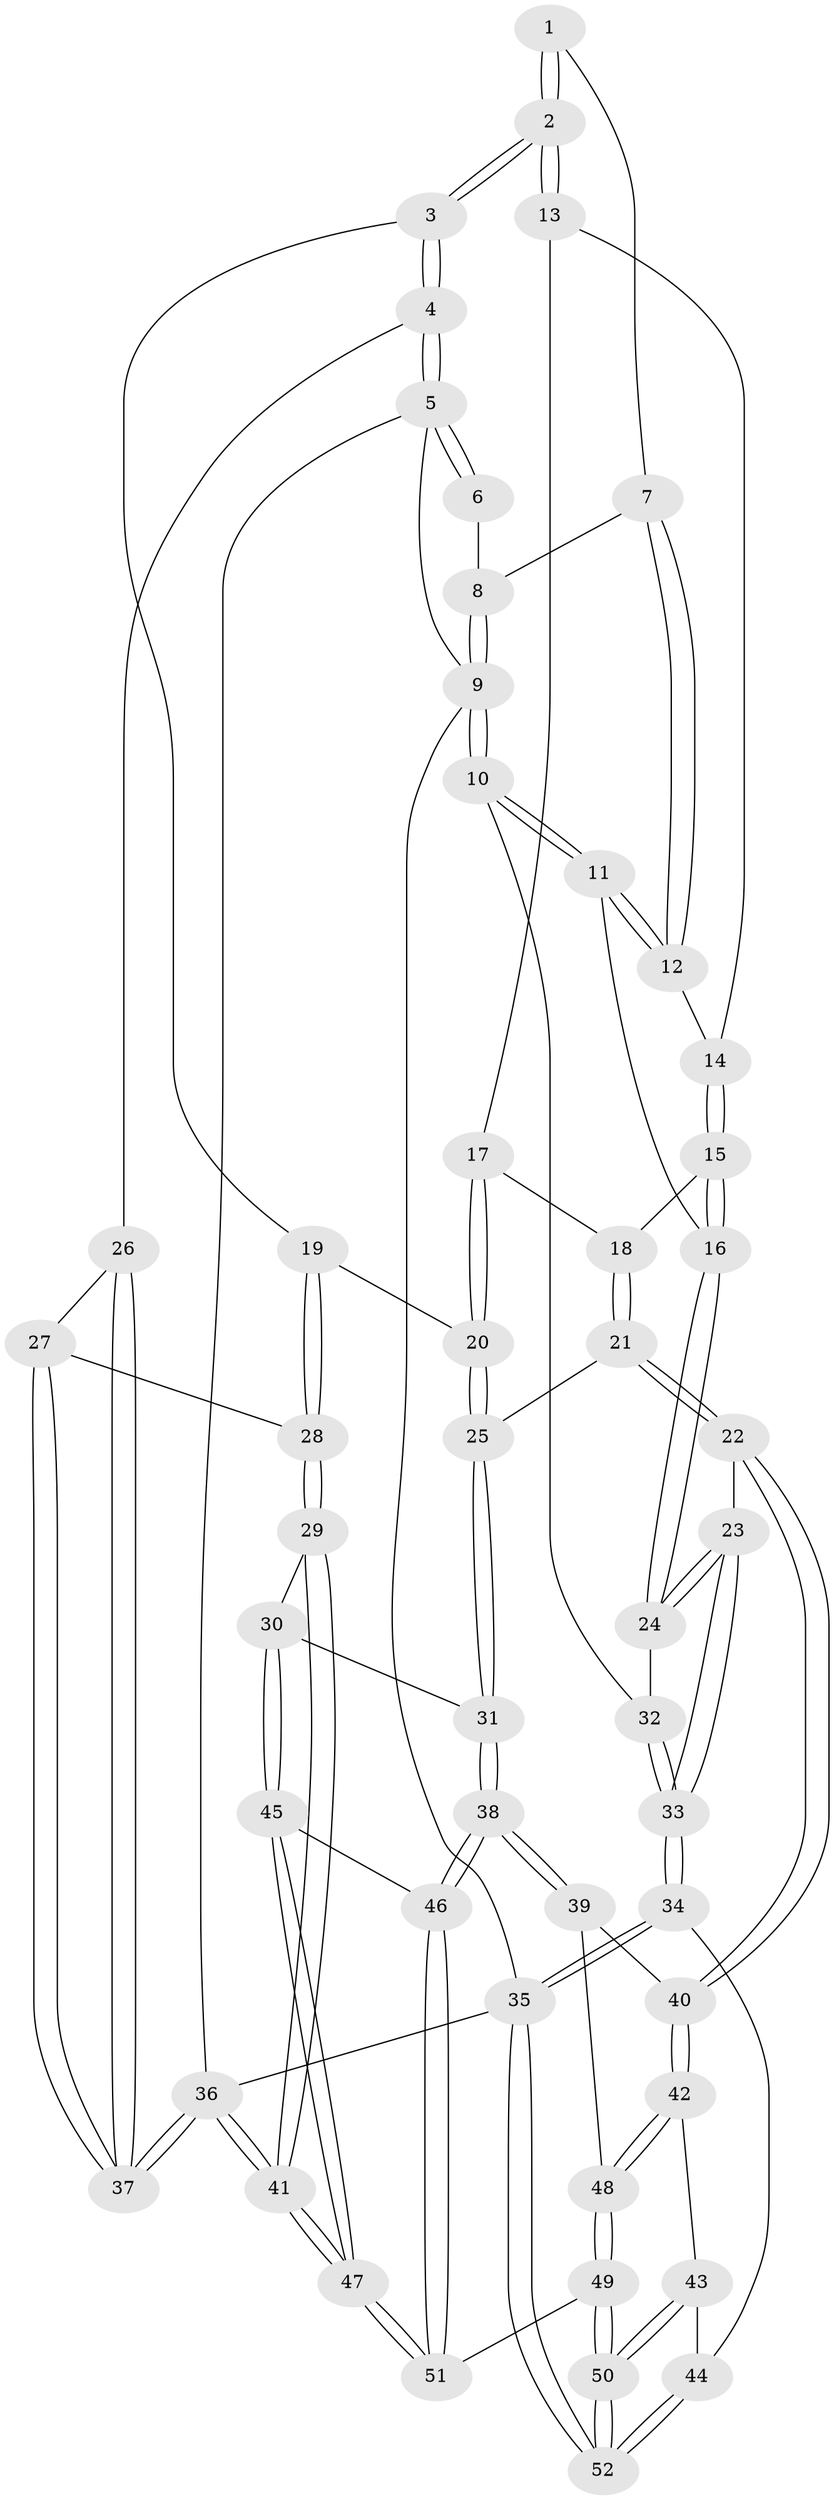 // Generated by graph-tools (version 1.1) at 2025/11/02/27/25 16:11:52]
// undirected, 52 vertices, 127 edges
graph export_dot {
graph [start="1"]
  node [color=gray90,style=filled];
  1 [pos="+0.6591655790190895+0.08456158141072072"];
  2 [pos="+0.7076640571036307+0.18377002335198017"];
  3 [pos="+0.7905976629153054+0.23790065862034862"];
  4 [pos="+1+0.2277782351150496"];
  5 [pos="+1+0"];
  6 [pos="+0.6488512693584737+0"];
  7 [pos="+0.29636276838959325+0"];
  8 [pos="+0.29664459017980044+0"];
  9 [pos="+0+0"];
  10 [pos="+0+0.261975814010019"];
  11 [pos="+0+0.24226179979377088"];
  12 [pos="+0.29270421600746804+0"];
  13 [pos="+0.6124346386810109+0.18310891032583662"];
  14 [pos="+0.3243704423633075+0.0917409442298417"];
  15 [pos="+0.32365186440759186+0.11534838293575046"];
  16 [pos="+0.22131389322444783+0.33461193668162226"];
  17 [pos="+0.4952810263155022+0.2836239699506168"];
  18 [pos="+0.4464878333573128+0.2790695455462282"];
  19 [pos="+0.6587210590561683+0.36392067828226854"];
  20 [pos="+0.6254532565977662+0.3777243105537593"];
  21 [pos="+0.4164614333675161+0.5415637098082998"];
  22 [pos="+0.29286456752395723+0.5524972470852262"];
  23 [pos="+0.27769532228777577+0.5374110317097697"];
  24 [pos="+0.24220075601104343+0.4256696323506467"];
  25 [pos="+0.4442898772295964+0.5476838855259226"];
  26 [pos="+1+0.39095771012547814"];
  27 [pos="+0.7961222453720878+0.6075191366896889"];
  28 [pos="+0.7428506871572601+0.6257978519996704"];
  29 [pos="+0.6687532479498098+0.6828000730101867"];
  30 [pos="+0.630895469470263+0.6794704608264628"];
  31 [pos="+0.5466968961482598+0.6426016871167698"];
  32 [pos="+0+0.3834952670077091"];
  33 [pos="+0+0.5209650523745113"];
  34 [pos="+0+0.7903330959333104"];
  35 [pos="+0+1"];
  36 [pos="+1+1"];
  37 [pos="+1+1"];
  38 [pos="+0.4180169872095509+0.8638371959681382"];
  39 [pos="+0.3353930119496539+0.7986170760092679"];
  40 [pos="+0.2570971675597853+0.654106365036788"];
  41 [pos="+0.9949769945052341+1"];
  42 [pos="+0.1162359003448622+0.782844784824745"];
  43 [pos="+0.09394755372267587+0.79334707232909"];
  44 [pos="+0.056967642140083465+0.7967715181440163"];
  45 [pos="+0.5554202581090232+0.8630753127447252"];
  46 [pos="+0.4282720664797736+0.8935564802858688"];
  47 [pos="+0.9210134511874176+1"];
  48 [pos="+0.2570265959230992+0.8992421381734046"];
  49 [pos="+0.32604191740245303+1"];
  50 [pos="+0.2640275028047368+1"];
  51 [pos="+0.3766225406804764+1"];
  52 [pos="+0.13517660257078962+1"];
  1 -- 2;
  1 -- 2;
  1 -- 7;
  2 -- 3;
  2 -- 3;
  2 -- 13;
  2 -- 13;
  3 -- 4;
  3 -- 4;
  3 -- 19;
  4 -- 5;
  4 -- 5;
  4 -- 26;
  5 -- 6;
  5 -- 6;
  5 -- 9;
  5 -- 36;
  6 -- 8;
  7 -- 8;
  7 -- 12;
  7 -- 12;
  8 -- 9;
  8 -- 9;
  9 -- 10;
  9 -- 10;
  9 -- 35;
  10 -- 11;
  10 -- 11;
  10 -- 32;
  11 -- 12;
  11 -- 12;
  11 -- 16;
  12 -- 14;
  13 -- 14;
  13 -- 17;
  14 -- 15;
  14 -- 15;
  15 -- 16;
  15 -- 16;
  15 -- 18;
  16 -- 24;
  16 -- 24;
  17 -- 18;
  17 -- 20;
  17 -- 20;
  18 -- 21;
  18 -- 21;
  19 -- 20;
  19 -- 28;
  19 -- 28;
  20 -- 25;
  20 -- 25;
  21 -- 22;
  21 -- 22;
  21 -- 25;
  22 -- 23;
  22 -- 40;
  22 -- 40;
  23 -- 24;
  23 -- 24;
  23 -- 33;
  23 -- 33;
  24 -- 32;
  25 -- 31;
  25 -- 31;
  26 -- 27;
  26 -- 37;
  26 -- 37;
  27 -- 28;
  27 -- 37;
  27 -- 37;
  28 -- 29;
  28 -- 29;
  29 -- 30;
  29 -- 41;
  29 -- 41;
  30 -- 31;
  30 -- 45;
  30 -- 45;
  31 -- 38;
  31 -- 38;
  32 -- 33;
  32 -- 33;
  33 -- 34;
  33 -- 34;
  34 -- 35;
  34 -- 35;
  34 -- 44;
  35 -- 52;
  35 -- 52;
  35 -- 36;
  36 -- 37;
  36 -- 37;
  36 -- 41;
  36 -- 41;
  38 -- 39;
  38 -- 39;
  38 -- 46;
  38 -- 46;
  39 -- 40;
  39 -- 48;
  40 -- 42;
  40 -- 42;
  41 -- 47;
  41 -- 47;
  42 -- 43;
  42 -- 48;
  42 -- 48;
  43 -- 44;
  43 -- 50;
  43 -- 50;
  44 -- 52;
  44 -- 52;
  45 -- 46;
  45 -- 47;
  45 -- 47;
  46 -- 51;
  46 -- 51;
  47 -- 51;
  47 -- 51;
  48 -- 49;
  48 -- 49;
  49 -- 50;
  49 -- 50;
  49 -- 51;
  50 -- 52;
  50 -- 52;
}
